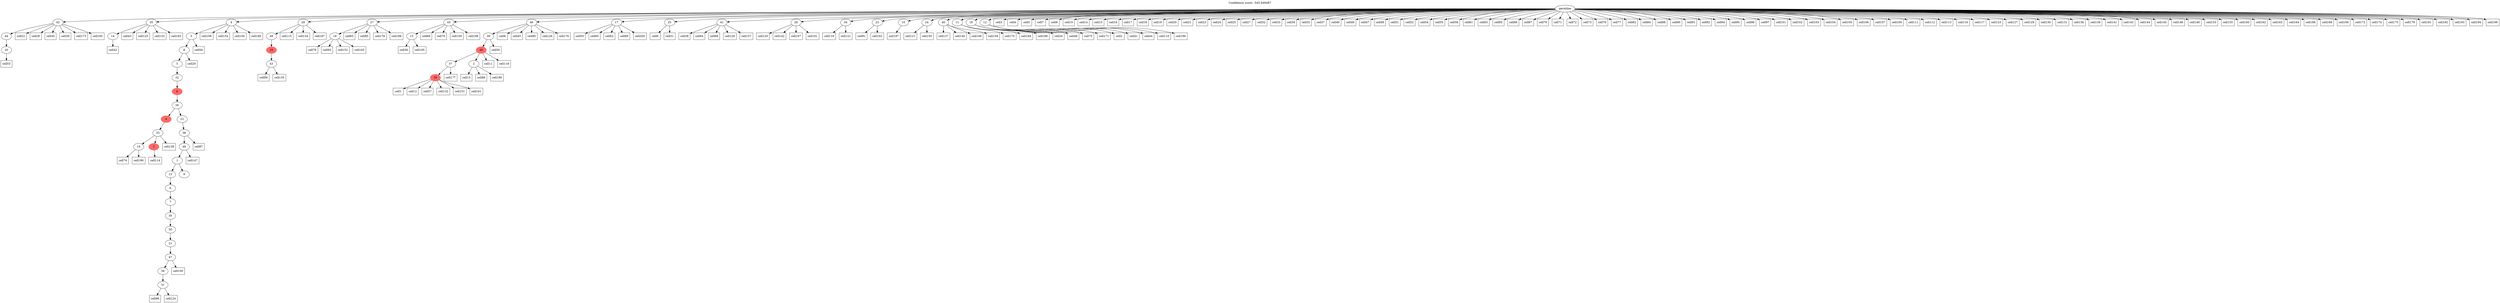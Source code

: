 digraph g {
	"51" -> "52";
	"52" [label="20"];
	"50" -> "51";
	"51" [label="44"];
	"47" -> "48";
	"48" [label="14"];
	"43" -> "44";
	"44" [label="19"];
	"43" -> "45";
	"45" [color=indianred1, style=filled, label="3"];
	"42" -> "43";
	"43" [label="33"];
	"39" -> "40";
	"40" [label="31"];
	"38" -> "39";
	"39" [label="36"];
	"37" -> "38";
	"38" [label="47"];
	"36" -> "37";
	"37" [label="21"];
	"35" -> "36";
	"36" [label="50"];
	"34" -> "35";
	"35" [label="30"];
	"33" -> "34";
	"34" [label="7"];
	"32" -> "33";
	"33" [label="6"];
	"31" -> "32";
	"32" [label="13"];
	"31" -> "41";
	"41" [label="9"];
	"30" -> "31";
	"31" [label="1"];
	"29" -> "30";
	"30" [label="48"];
	"28" -> "29";
	"29" [label="38"];
	"27" -> "28";
	"28" [label="22"];
	"27" -> "42";
	"42" [color=indianred1, style=filled, label="4"];
	"26" -> "27";
	"27" [label="26"];
	"25" -> "26";
	"26" [color=indianred1, style=filled, label="8"];
	"24" -> "25";
	"25" [label="32"];
	"23" -> "24";
	"24" [label="3"];
	"22" -> "23";
	"23" [label="8"];
	"21" -> "22";
	"22" [label="5"];
	"19" -> "20";
	"20" [label="43"];
	"18" -> "19";
	"19" [color=indianred1, style=filled, label="29"];
	"17" -> "18";
	"18" [label="49"];
	"15" -> "16";
	"16" [label="18"];
	"8" -> "9";
	"9" [label="15"];
	"5" -> "6";
	"6" [color=indianred1, style=filled, label="39"];
	"4" -> "5";
	"5" [label="37"];
	"4" -> "7";
	"7" [label="2"];
	"3" -> "4";
	"4" [color=indianred1, style=filled, label="46"];
	"2" -> "3";
	"3" [label="39"];
	"0" -> "1";
	"1" [label="17"];
	"0" -> "2";
	"2" [label="46"];
	"0" -> "8";
	"8" [label="45"];
	"0" -> "10";
	"10" [label="25"];
	"0" -> "11";
	"11" [label="41"];
	"0" -> "12";
	"12" [label="28"];
	"0" -> "13";
	"13" [label="34"];
	"0" -> "14";
	"14" [label="23"];
	"0" -> "15";
	"15" [label="27"];
	"0" -> "17";
	"17" [label="29"];
	"0" -> "21";
	"21" [label="4"];
	"0" -> "46";
	"46" [label="10"];
	"0" -> "47";
	"47" [label="35"];
	"0" -> "49";
	"49" [label="24"];
	"0" -> "50";
	"50" [label="42"];
	"0" -> "53";
	"53" [label="40"];
	"0" -> "54";
	"54" [label="11"];
	"0" -> "55";
	"55" [label="16"];
	"0" -> "56";
	"56" [label="12"];
	"0" [label="germline"];
	"6" -> "cell1";
	"cell1" [shape=box];
	"56" -> "cell2";
	"cell2" [shape=box];
	"0" -> "cell3";
	"cell3" [shape=box];
	"0" -> "cell4";
	"cell4" [shape=box];
	"0" -> "cell5";
	"cell5" [shape=box];
	"10" -> "cell6";
	"cell6" [shape=box];
	"0" -> "cell7";
	"cell7" [shape=box];
	"2" -> "cell8";
	"cell8" [shape=box];
	"0" -> "cell9";
	"cell9" [shape=box];
	"0" -> "cell10";
	"cell10" [shape=box];
	"4" -> "cell11";
	"cell11" [shape=box];
	"6" -> "cell12";
	"cell12" [shape=box];
	"7" -> "cell13";
	"cell13" [shape=box];
	"0" -> "cell14";
	"cell14" [shape=box];
	"0" -> "cell15";
	"cell15" [shape=box];
	"0" -> "cell16";
	"cell16" [shape=box];
	"0" -> "cell17";
	"cell17" [shape=box];
	"0" -> "cell18";
	"cell18" [shape=box];
	"0" -> "cell19";
	"cell19" [shape=box];
	"0" -> "cell20";
	"cell20" [shape=box];
	"0" -> "cell21";
	"cell21" [shape=box];
	"50" -> "cell22";
	"cell22" [shape=box];
	"0" -> "cell23";
	"cell23" [shape=box];
	"0" -> "cell24";
	"cell24" [shape=box];
	"0" -> "cell25";
	"cell25" [shape=box];
	"55" -> "cell26";
	"cell26" [shape=box];
	"0" -> "cell27";
	"cell27" [shape=box];
	"50" -> "cell28";
	"cell28" [shape=box];
	"23" -> "cell29";
	"cell29" [shape=box];
	"50" -> "cell30";
	"cell30" [shape=box];
	"10" -> "cell31";
	"cell31" [shape=box];
	"0" -> "cell32";
	"cell32" [shape=box];
	"0" -> "cell33";
	"cell33" [shape=box];
	"0" -> "cell34";
	"cell34" [shape=box];
	"0" -> "cell35";
	"cell35" [shape=box];
	"9" -> "cell36";
	"cell36" [shape=box];
	"0" -> "cell37";
	"cell37" [shape=box];
	"11" -> "cell38";
	"cell38" [shape=box];
	"50" -> "cell39";
	"cell39" [shape=box];
	"0" -> "cell40";
	"cell40" [shape=box];
	"56" -> "cell41";
	"cell41" [shape=box];
	"48" -> "cell42";
	"cell42" [shape=box];
	"47" -> "cell43";
	"cell43" [shape=box];
	"56" -> "cell44";
	"cell44" [shape=box];
	"2" -> "cell45";
	"cell45" [shape=box];
	"0" -> "cell46";
	"cell46" [shape=box];
	"0" -> "cell47";
	"cell47" [shape=box];
	"55" -> "cell48";
	"cell48" [shape=box];
	"0" -> "cell49";
	"cell49" [shape=box];
	"1" -> "cell50";
	"cell50" [shape=box];
	"0" -> "cell51";
	"cell51" [shape=box];
	"0" -> "cell52";
	"cell52" [shape=box];
	"52" -> "cell53";
	"cell53" [shape=box];
	"0" -> "cell54";
	"cell54" [shape=box];
	"0" -> "cell55";
	"cell55" [shape=box];
	"22" -> "cell56";
	"cell56" [shape=box];
	"6" -> "cell57";
	"cell57" [shape=box];
	"0" -> "cell58";
	"cell58" [shape=box];
	"3" -> "cell59";
	"cell59" [shape=box];
	"1" -> "cell60";
	"cell60" [shape=box];
	"0" -> "cell61";
	"cell61" [shape=box];
	"1" -> "cell62";
	"cell62" [shape=box];
	"0" -> "cell63";
	"cell63" [shape=box];
	"11" -> "cell64";
	"cell64" [shape=box];
	"0" -> "cell65";
	"cell65" [shape=box];
	"0" -> "cell66";
	"cell66" [shape=box];
	"0" -> "cell67";
	"cell67" [shape=box];
	"11" -> "cell68";
	"cell68" [shape=box];
	"8" -> "cell69";
	"cell69" [shape=box];
	"0" -> "cell70";
	"cell70" [shape=box];
	"0" -> "cell71";
	"cell71" [shape=box];
	"0" -> "cell72";
	"cell72" [shape=box];
	"0" -> "cell73";
	"cell73" [shape=box];
	"44" -> "cell74";
	"cell74" [shape=box];
	"55" -> "cell75";
	"cell75" [shape=box];
	"0" -> "cell76";
	"cell76" [shape=box];
	"0" -> "cell77";
	"cell77" [shape=box];
	"16" -> "cell78";
	"cell78" [shape=box];
	"8" -> "cell79";
	"cell79" [shape=box];
	"2" -> "cell80";
	"cell80" [shape=box];
	"14" -> "cell81";
	"cell81" [shape=box];
	"0" -> "cell82";
	"cell82" [shape=box];
	"15" -> "cell83";
	"cell83" [shape=box];
	"0" -> "cell84";
	"cell84" [shape=box];
	"15" -> "cell85";
	"cell85" [shape=box];
	"7" -> "cell86";
	"cell86" [shape=box];
	"29" -> "cell87";
	"cell87" [shape=box];
	"0" -> "cell88";
	"cell88" [shape=box];
	"1" -> "cell89";
	"cell89" [shape=box];
	"0" -> "cell90";
	"cell90" [shape=box];
	"0" -> "cell91";
	"cell91" [shape=box];
	"0" -> "cell92";
	"cell92" [shape=box];
	"16" -> "cell93";
	"cell93" [shape=box];
	"0" -> "cell94";
	"cell94" [shape=box];
	"0" -> "cell95";
	"cell95" [shape=box];
	"0" -> "cell96";
	"cell96" [shape=box];
	"0" -> "cell97";
	"cell97" [shape=box];
	"40" -> "cell98";
	"cell98" [shape=box];
	"20" -> "cell99";
	"cell99" [shape=box];
	"38" -> "cell100";
	"cell100" [shape=box];
	"0" -> "cell101";
	"cell101" [shape=box];
	"0" -> "cell102";
	"cell102" [shape=box];
	"0" -> "cell103";
	"cell103" [shape=box];
	"0" -> "cell104";
	"cell104" [shape=box];
	"0" -> "cell105";
	"cell105" [shape=box];
	"0" -> "cell106";
	"cell106" [shape=box];
	"0" -> "cell107";
	"cell107" [shape=box];
	"21" -> "cell108";
	"cell108" [shape=box];
	"0" -> "cell109";
	"cell109" [shape=box];
	"56" -> "cell110";
	"cell110" [shape=box];
	"0" -> "cell111";
	"cell111" [shape=box];
	"0" -> "cell112";
	"cell112" [shape=box];
	"0" -> "cell113";
	"cell113" [shape=box];
	"45" -> "cell114";
	"cell114" [shape=box];
	"17" -> "cell115";
	"cell115" [shape=box];
	"0" -> "cell116";
	"cell116" [shape=box];
	"0" -> "cell117";
	"cell117" [shape=box];
	"4" -> "cell118";
	"cell118" [shape=box];
	"13" -> "cell119";
	"cell119" [shape=box];
	"12" -> "cell120";
	"cell120" [shape=box];
	"49" -> "cell121";
	"cell121" [shape=box];
	"13" -> "cell122";
	"cell122" [shape=box];
	"0" -> "cell123";
	"cell123" [shape=box];
	"40" -> "cell124";
	"cell124" [shape=box];
	"47" -> "cell125";
	"cell125" [shape=box];
	"2" -> "cell126";
	"cell126" [shape=box];
	"0" -> "cell127";
	"cell127" [shape=box];
	"11" -> "cell128";
	"cell128" [shape=box];
	"0" -> "cell129";
	"cell129" [shape=box];
	"0" -> "cell130";
	"cell130" [shape=box];
	"0" -> "cell131";
	"cell131" [shape=box];
	"6" -> "cell132";
	"cell132" [shape=box];
	"47" -> "cell133";
	"cell133" [shape=box];
	"17" -> "cell134";
	"cell134" [shape=box];
	"20" -> "cell135";
	"cell135" [shape=box];
	"0" -> "cell136";
	"cell136" [shape=box];
	"53" -> "cell137";
	"cell137" [shape=box];
	"43" -> "cell138";
	"cell138" [shape=box];
	"0" -> "cell139";
	"cell139" [shape=box];
	"53" -> "cell140";
	"cell140" [shape=box];
	"0" -> "cell141";
	"cell141" [shape=box];
	"12" -> "cell142";
	"cell142" [shape=box];
	"0" -> "cell143";
	"cell143" [shape=box];
	"0" -> "cell144";
	"cell144" [shape=box];
	"0" -> "cell145";
	"cell145" [shape=box];
	"0" -> "cell146";
	"cell146" [shape=box];
	"30" -> "cell147";
	"cell147" [shape=box];
	"0" -> "cell148";
	"cell148" [shape=box];
	"53" -> "cell149";
	"cell149" [shape=box];
	"49" -> "cell150";
	"cell150" [shape=box];
	"6" -> "cell151";
	"cell151" [shape=box];
	"16" -> "cell152";
	"cell152" [shape=box];
	"0" -> "cell153";
	"cell153" [shape=box];
	"21" -> "cell154";
	"cell154" [shape=box];
	"0" -> "cell155";
	"cell155" [shape=box];
	"21" -> "cell156";
	"cell156" [shape=box];
	"11" -> "cell157";
	"cell157" [shape=box];
	"53" -> "cell158";
	"cell158" [shape=box];
	"8" -> "cell159";
	"cell159" [shape=box];
	"0" -> "cell160";
	"cell160" [shape=box];
	"6" -> "cell161";
	"cell161" [shape=box];
	"0" -> "cell162";
	"cell162" [shape=box];
	"0" -> "cell163";
	"cell163" [shape=box];
	"0" -> "cell164";
	"cell164" [shape=box];
	"16" -> "cell165";
	"cell165" [shape=box];
	"0" -> "cell166";
	"cell166" [shape=box];
	"12" -> "cell167";
	"cell167" [shape=box];
	"0" -> "cell168";
	"cell168" [shape=box];
	"0" -> "cell169";
	"cell169" [shape=box];
	"54" -> "cell170";
	"cell170" [shape=box];
	"55" -> "cell171";
	"cell171" [shape=box];
	"0" -> "cell172";
	"cell172" [shape=box];
	"50" -> "cell173";
	"cell173" [shape=box];
	"0" -> "cell174";
	"cell174" [shape=box];
	"0" -> "cell175";
	"cell175" [shape=box];
	"2" -> "cell176";
	"cell176" [shape=box];
	"5" -> "cell177";
	"cell177" [shape=box];
	"15" -> "cell178";
	"cell178" [shape=box];
	"0" -> "cell179";
	"cell179" [shape=box];
	"21" -> "cell180";
	"cell180" [shape=box];
	"0" -> "cell181";
	"cell181" [shape=box];
	"0" -> "cell182";
	"cell182" [shape=box];
	"47" -> "cell183";
	"cell183" [shape=box];
	"54" -> "cell184";
	"cell184" [shape=box];
	"50" -> "cell185";
	"cell185" [shape=box];
	"54" -> "cell186";
	"cell186" [shape=box];
	"17" -> "cell187";
	"cell187" [shape=box];
	"15" -> "cell188";
	"cell188" [shape=box];
	"7" -> "cell189";
	"cell189" [shape=box];
	"44" -> "cell190";
	"cell190" [shape=box];
	"12" -> "cell191";
	"cell191" [shape=box];
	"14" -> "cell192";
	"cell192" [shape=box];
	"0" -> "cell193";
	"cell193" [shape=box];
	"0" -> "cell194";
	"cell194" [shape=box];
	"9" -> "cell195";
	"cell195" [shape=box];
	"56" -> "cell196";
	"cell196" [shape=box];
	"46" -> "cell197";
	"cell197" [shape=box];
	"8" -> "cell198";
	"cell198" [shape=box];
	"0" -> "cell199";
	"cell199" [shape=box];
	"1" -> "cell200";
	"cell200" [shape=box];
	labelloc="t";
	label="Confidence score: -545.649487";
}
